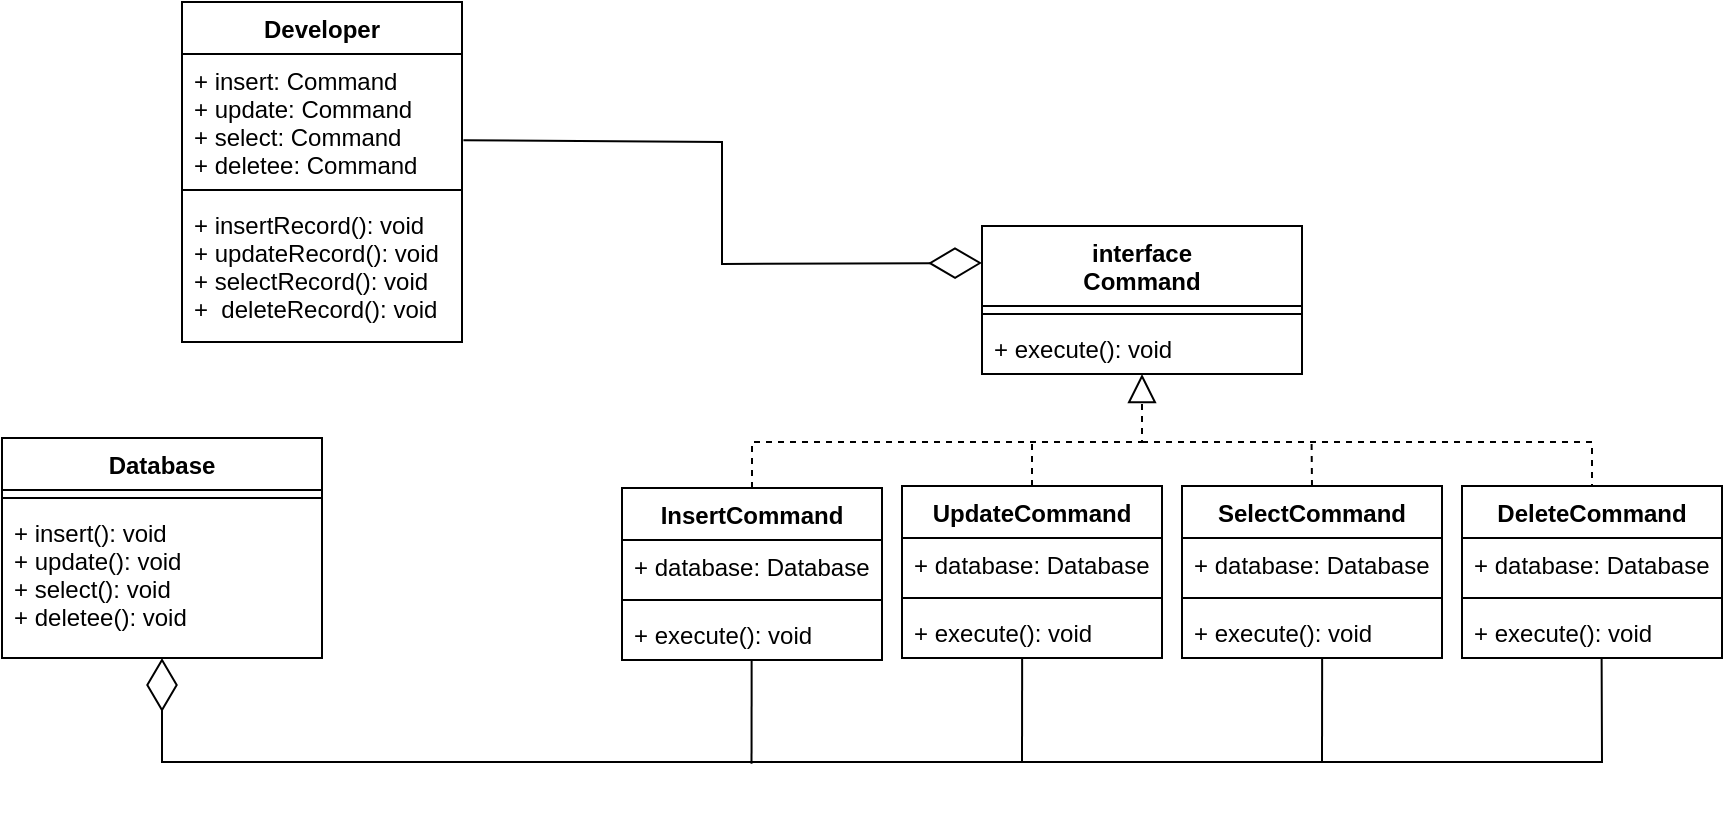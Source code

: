 <mxfile version="20.5.1" type="device"><diagram id="jCynMvKQep5etqgstHUA" name="Страница 1"><mxGraphModel dx="1564" dy="742" grid="1" gridSize="10" guides="1" tooltips="1" connect="1" arrows="1" fold="1" page="1" pageScale="1" pageWidth="413" pageHeight="291" math="0" shadow="0"><root><mxCell id="0"/><mxCell id="1" parent="0"/><mxCell id="FrnkfeySURxKQNdLdNnD-1" value="Database" style="swimlane;fontStyle=1;align=center;verticalAlign=top;childLayout=stackLayout;horizontal=1;startSize=26;horizontalStack=0;resizeParent=1;resizeParentMax=0;resizeLast=0;collapsible=1;marginBottom=0;" vertex="1" parent="1"><mxGeometry x="180" y="288" width="160" height="110" as="geometry"/></mxCell><mxCell id="FrnkfeySURxKQNdLdNnD-3" value="" style="line;strokeWidth=1;fillColor=none;align=left;verticalAlign=middle;spacingTop=-1;spacingLeft=3;spacingRight=3;rotatable=0;labelPosition=right;points=[];portConstraint=eastwest;strokeColor=inherit;" vertex="1" parent="FrnkfeySURxKQNdLdNnD-1"><mxGeometry y="26" width="160" height="8" as="geometry"/></mxCell><mxCell id="FrnkfeySURxKQNdLdNnD-4" value="+ insert(): void&#10;+ update(): void&#10;+ select(): void&#10;+ deletee(): void" style="text;strokeColor=none;fillColor=none;align=left;verticalAlign=top;spacingLeft=4;spacingRight=4;overflow=hidden;rotatable=0;points=[[0,0.5],[1,0.5]];portConstraint=eastwest;" vertex="1" parent="FrnkfeySURxKQNdLdNnD-1"><mxGeometry y="34" width="160" height="76" as="geometry"/></mxCell><mxCell id="FrnkfeySURxKQNdLdNnD-5" value="interface&#10;Command" style="swimlane;fontStyle=1;align=center;verticalAlign=top;childLayout=stackLayout;horizontal=1;startSize=40;horizontalStack=0;resizeParent=1;resizeParentMax=0;resizeLast=0;collapsible=1;marginBottom=0;" vertex="1" parent="1"><mxGeometry x="670" y="182" width="160" height="74" as="geometry"/></mxCell><mxCell id="FrnkfeySURxKQNdLdNnD-7" value="" style="line;strokeWidth=1;fillColor=none;align=left;verticalAlign=middle;spacingTop=-1;spacingLeft=3;spacingRight=3;rotatable=0;labelPosition=right;points=[];portConstraint=eastwest;strokeColor=inherit;" vertex="1" parent="FrnkfeySURxKQNdLdNnD-5"><mxGeometry y="40" width="160" height="8" as="geometry"/></mxCell><mxCell id="FrnkfeySURxKQNdLdNnD-8" value="+ execute(): void" style="text;strokeColor=none;fillColor=none;align=left;verticalAlign=top;spacingLeft=4;spacingRight=4;overflow=hidden;rotatable=0;points=[[0,0.5],[1,0.5]];portConstraint=eastwest;" vertex="1" parent="FrnkfeySURxKQNdLdNnD-5"><mxGeometry y="48" width="160" height="26" as="geometry"/></mxCell><mxCell id="FrnkfeySURxKQNdLdNnD-9" value="InsertCommand" style="swimlane;fontStyle=1;align=center;verticalAlign=top;childLayout=stackLayout;horizontal=1;startSize=26;horizontalStack=0;resizeParent=1;resizeParentMax=0;resizeLast=0;collapsible=1;marginBottom=0;" vertex="1" parent="1"><mxGeometry x="490" y="313" width="130" height="86" as="geometry"/></mxCell><mxCell id="FrnkfeySURxKQNdLdNnD-10" value="+ database: Database" style="text;strokeColor=none;fillColor=none;align=left;verticalAlign=top;spacingLeft=4;spacingRight=4;overflow=hidden;rotatable=0;points=[[0,0.5],[1,0.5]];portConstraint=eastwest;" vertex="1" parent="FrnkfeySURxKQNdLdNnD-9"><mxGeometry y="26" width="130" height="26" as="geometry"/></mxCell><mxCell id="FrnkfeySURxKQNdLdNnD-11" value="" style="line;strokeWidth=1;fillColor=none;align=left;verticalAlign=middle;spacingTop=-1;spacingLeft=3;spacingRight=3;rotatable=0;labelPosition=right;points=[];portConstraint=eastwest;strokeColor=inherit;" vertex="1" parent="FrnkfeySURxKQNdLdNnD-9"><mxGeometry y="52" width="130" height="8" as="geometry"/></mxCell><mxCell id="FrnkfeySURxKQNdLdNnD-12" value="+ execute(): void" style="text;strokeColor=none;fillColor=none;align=left;verticalAlign=top;spacingLeft=4;spacingRight=4;overflow=hidden;rotatable=0;points=[[0,0.5],[1,0.5]];portConstraint=eastwest;" vertex="1" parent="FrnkfeySURxKQNdLdNnD-9"><mxGeometry y="60" width="130" height="26" as="geometry"/></mxCell><mxCell id="FrnkfeySURxKQNdLdNnD-13" value="UpdateCommand" style="swimlane;fontStyle=1;align=center;verticalAlign=top;childLayout=stackLayout;horizontal=1;startSize=26;horizontalStack=0;resizeParent=1;resizeParentMax=0;resizeLast=0;collapsible=1;marginBottom=0;" vertex="1" parent="1"><mxGeometry x="630" y="312" width="130" height="86" as="geometry"/></mxCell><mxCell id="FrnkfeySURxKQNdLdNnD-14" value="+ database: Database" style="text;strokeColor=none;fillColor=none;align=left;verticalAlign=top;spacingLeft=4;spacingRight=4;overflow=hidden;rotatable=0;points=[[0,0.5],[1,0.5]];portConstraint=eastwest;" vertex="1" parent="FrnkfeySURxKQNdLdNnD-13"><mxGeometry y="26" width="130" height="26" as="geometry"/></mxCell><mxCell id="FrnkfeySURxKQNdLdNnD-15" value="" style="line;strokeWidth=1;fillColor=none;align=left;verticalAlign=middle;spacingTop=-1;spacingLeft=3;spacingRight=3;rotatable=0;labelPosition=right;points=[];portConstraint=eastwest;strokeColor=inherit;" vertex="1" parent="FrnkfeySURxKQNdLdNnD-13"><mxGeometry y="52" width="130" height="8" as="geometry"/></mxCell><mxCell id="FrnkfeySURxKQNdLdNnD-16" value="+ execute(): void" style="text;strokeColor=none;fillColor=none;align=left;verticalAlign=top;spacingLeft=4;spacingRight=4;overflow=hidden;rotatable=0;points=[[0,0.5],[1,0.5]];portConstraint=eastwest;" vertex="1" parent="FrnkfeySURxKQNdLdNnD-13"><mxGeometry y="60" width="130" height="26" as="geometry"/></mxCell><mxCell id="FrnkfeySURxKQNdLdNnD-17" value="SelectCommand" style="swimlane;fontStyle=1;align=center;verticalAlign=top;childLayout=stackLayout;horizontal=1;startSize=26;horizontalStack=0;resizeParent=1;resizeParentMax=0;resizeLast=0;collapsible=1;marginBottom=0;" vertex="1" parent="1"><mxGeometry x="770" y="312" width="130" height="86" as="geometry"/></mxCell><mxCell id="FrnkfeySURxKQNdLdNnD-18" value="+ database: Database" style="text;strokeColor=none;fillColor=none;align=left;verticalAlign=top;spacingLeft=4;spacingRight=4;overflow=hidden;rotatable=0;points=[[0,0.5],[1,0.5]];portConstraint=eastwest;" vertex="1" parent="FrnkfeySURxKQNdLdNnD-17"><mxGeometry y="26" width="130" height="26" as="geometry"/></mxCell><mxCell id="FrnkfeySURxKQNdLdNnD-19" value="" style="line;strokeWidth=1;fillColor=none;align=left;verticalAlign=middle;spacingTop=-1;spacingLeft=3;spacingRight=3;rotatable=0;labelPosition=right;points=[];portConstraint=eastwest;strokeColor=inherit;" vertex="1" parent="FrnkfeySURxKQNdLdNnD-17"><mxGeometry y="52" width="130" height="8" as="geometry"/></mxCell><mxCell id="FrnkfeySURxKQNdLdNnD-20" value="+ execute(): void" style="text;strokeColor=none;fillColor=none;align=left;verticalAlign=top;spacingLeft=4;spacingRight=4;overflow=hidden;rotatable=0;points=[[0,0.5],[1,0.5]];portConstraint=eastwest;" vertex="1" parent="FrnkfeySURxKQNdLdNnD-17"><mxGeometry y="60" width="130" height="26" as="geometry"/></mxCell><mxCell id="FrnkfeySURxKQNdLdNnD-21" value="DeleteCommand" style="swimlane;fontStyle=1;align=center;verticalAlign=top;childLayout=stackLayout;horizontal=1;startSize=26;horizontalStack=0;resizeParent=1;resizeParentMax=0;resizeLast=0;collapsible=1;marginBottom=0;" vertex="1" parent="1"><mxGeometry x="910" y="312" width="130" height="86" as="geometry"/></mxCell><mxCell id="FrnkfeySURxKQNdLdNnD-22" value="+ database: Database" style="text;strokeColor=none;fillColor=none;align=left;verticalAlign=top;spacingLeft=4;spacingRight=4;overflow=hidden;rotatable=0;points=[[0,0.5],[1,0.5]];portConstraint=eastwest;" vertex="1" parent="FrnkfeySURxKQNdLdNnD-21"><mxGeometry y="26" width="130" height="26" as="geometry"/></mxCell><mxCell id="FrnkfeySURxKQNdLdNnD-23" value="" style="line;strokeWidth=1;fillColor=none;align=left;verticalAlign=middle;spacingTop=-1;spacingLeft=3;spacingRight=3;rotatable=0;labelPosition=right;points=[];portConstraint=eastwest;strokeColor=inherit;" vertex="1" parent="FrnkfeySURxKQNdLdNnD-21"><mxGeometry y="52" width="130" height="8" as="geometry"/></mxCell><mxCell id="FrnkfeySURxKQNdLdNnD-24" value="+ execute(): void" style="text;strokeColor=none;fillColor=none;align=left;verticalAlign=top;spacingLeft=4;spacingRight=4;overflow=hidden;rotatable=0;points=[[0,0.5],[1,0.5]];portConstraint=eastwest;" vertex="1" parent="FrnkfeySURxKQNdLdNnD-21"><mxGeometry y="60" width="130" height="26" as="geometry"/></mxCell><mxCell id="FrnkfeySURxKQNdLdNnD-25" value="Developer" style="swimlane;fontStyle=1;align=center;verticalAlign=top;childLayout=stackLayout;horizontal=1;startSize=26;horizontalStack=0;resizeParent=1;resizeParentMax=0;resizeLast=0;collapsible=1;marginBottom=0;" vertex="1" parent="1"><mxGeometry x="270" y="70" width="140" height="170" as="geometry"/></mxCell><mxCell id="FrnkfeySURxKQNdLdNnD-26" value="+ insert: Command&#10;+ update: Command&#10;+ select: Command&#10;+ deletee: Command" style="text;strokeColor=none;fillColor=none;align=left;verticalAlign=top;spacingLeft=4;spacingRight=4;overflow=hidden;rotatable=0;points=[[0,0.5],[1,0.5]];portConstraint=eastwest;" vertex="1" parent="FrnkfeySURxKQNdLdNnD-25"><mxGeometry y="26" width="140" height="64" as="geometry"/></mxCell><mxCell id="FrnkfeySURxKQNdLdNnD-27" value="" style="line;strokeWidth=1;fillColor=none;align=left;verticalAlign=middle;spacingTop=-1;spacingLeft=3;spacingRight=3;rotatable=0;labelPosition=right;points=[];portConstraint=eastwest;strokeColor=inherit;" vertex="1" parent="FrnkfeySURxKQNdLdNnD-25"><mxGeometry y="90" width="140" height="8" as="geometry"/></mxCell><mxCell id="FrnkfeySURxKQNdLdNnD-28" value="+ insertRecord(): void&#10;+ updateRecord(): void&#10;+ selectRecord(): void&#10;+  deleteRecord(): void" style="text;strokeColor=none;fillColor=none;align=left;verticalAlign=top;spacingLeft=4;spacingRight=4;overflow=hidden;rotatable=0;points=[[0,0.5],[1,0.5]];portConstraint=eastwest;" vertex="1" parent="FrnkfeySURxKQNdLdNnD-25"><mxGeometry y="98" width="140" height="72" as="geometry"/></mxCell><mxCell id="FrnkfeySURxKQNdLdNnD-29" value="" style="endArrow=block;dashed=1;endFill=0;endSize=12;html=1;rounded=0;exitX=0.5;exitY=0;exitDx=0;exitDy=0;entryX=0.5;entryY=1;entryDx=0;entryDy=0;" edge="1" parent="1" source="FrnkfeySURxKQNdLdNnD-9" target="FrnkfeySURxKQNdLdNnD-5"><mxGeometry width="160" relative="1" as="geometry"><mxPoint x="680" y="300" as="sourcePoint"/><mxPoint x="750" y="260" as="targetPoint"/><Array as="points"><mxPoint x="555" y="290"/><mxPoint x="750" y="290"/></Array></mxGeometry></mxCell><mxCell id="FrnkfeySURxKQNdLdNnD-30" value="" style="endArrow=none;dashed=1;html=1;rounded=0;entryX=0.5;entryY=0;entryDx=0;entryDy=0;" edge="1" parent="1" target="FrnkfeySURxKQNdLdNnD-21"><mxGeometry width="50" height="50" relative="1" as="geometry"><mxPoint x="750" y="290" as="sourcePoint"/><mxPoint x="800" y="280" as="targetPoint"/><Array as="points"><mxPoint x="975" y="290"/></Array></mxGeometry></mxCell><mxCell id="FrnkfeySURxKQNdLdNnD-31" value="" style="endArrow=none;dashed=1;html=1;rounded=0;exitX=0.5;exitY=0;exitDx=0;exitDy=0;" edge="1" parent="1" source="FrnkfeySURxKQNdLdNnD-13"><mxGeometry width="50" height="50" relative="1" as="geometry"><mxPoint x="730" y="370" as="sourcePoint"/><mxPoint x="695" y="290" as="targetPoint"/></mxGeometry></mxCell><mxCell id="FrnkfeySURxKQNdLdNnD-32" value="" style="endArrow=none;dashed=1;html=1;rounded=0;exitX=0.5;exitY=0;exitDx=0;exitDy=0;" edge="1" parent="1" source="FrnkfeySURxKQNdLdNnD-17"><mxGeometry width="50" height="50" relative="1" as="geometry"><mxPoint x="834.8" y="313" as="sourcePoint"/><mxPoint x="834.8" y="291" as="targetPoint"/></mxGeometry></mxCell><mxCell id="FrnkfeySURxKQNdLdNnD-34" value="" style="endArrow=none;html=1;rounded=0;entryX=0.539;entryY=1.007;entryDx=0;entryDy=0;entryPerimeter=0;" edge="1" parent="1"><mxGeometry width="50" height="50" relative="1" as="geometry"><mxPoint x="690" y="450" as="sourcePoint"/><mxPoint x="690.07" y="398.182" as="targetPoint"/></mxGeometry></mxCell><mxCell id="FrnkfeySURxKQNdLdNnD-35" value="" style="endArrow=none;html=1;rounded=0;entryX=0.539;entryY=1.007;entryDx=0;entryDy=0;entryPerimeter=0;" edge="1" parent="1"><mxGeometry width="50" height="50" relative="1" as="geometry"><mxPoint x="554.76" y="450.82" as="sourcePoint"/><mxPoint x="554.83" y="399.002" as="targetPoint"/></mxGeometry></mxCell><mxCell id="FrnkfeySURxKQNdLdNnD-36" value="" style="endArrow=none;html=1;rounded=0;entryX=0.539;entryY=1.007;entryDx=0;entryDy=0;entryPerimeter=0;" edge="1" parent="1"><mxGeometry width="50" height="50" relative="1" as="geometry"><mxPoint x="840.0" y="449.82" as="sourcePoint"/><mxPoint x="840.07" y="398.002" as="targetPoint"/></mxGeometry></mxCell><mxCell id="FrnkfeySURxKQNdLdNnD-37" value="" style="endArrow=diamondThin;endFill=0;endSize=24;html=1;rounded=0;entryX=0;entryY=0.25;entryDx=0;entryDy=0;exitX=1.005;exitY=0.674;exitDx=0;exitDy=0;exitPerimeter=0;" edge="1" parent="1" source="FrnkfeySURxKQNdLdNnD-26" target="FrnkfeySURxKQNdLdNnD-5"><mxGeometry width="160" relative="1" as="geometry"><mxPoint x="410" y="130" as="sourcePoint"/><mxPoint x="570" y="130" as="targetPoint"/><Array as="points"><mxPoint x="540" y="140"/><mxPoint x="540" y="201"/></Array></mxGeometry></mxCell><mxCell id="FrnkfeySURxKQNdLdNnD-38" value="" style="endArrow=diamondThin;endFill=0;endSize=24;html=1;rounded=0;exitX=0.537;exitY=1.006;exitDx=0;exitDy=0;exitPerimeter=0;entryX=0.5;entryY=1;entryDx=0;entryDy=0;" edge="1" parent="1" source="FrnkfeySURxKQNdLdNnD-24" target="FrnkfeySURxKQNdLdNnD-1"><mxGeometry width="160" relative="1" as="geometry"><mxPoint x="980.46" y="398.468" as="sourcePoint"/><mxPoint x="260" y="400" as="targetPoint"/><Array as="points"><mxPoint x="980" y="450"/><mxPoint x="260" y="450"/></Array></mxGeometry></mxCell></root></mxGraphModel></diagram></mxfile>